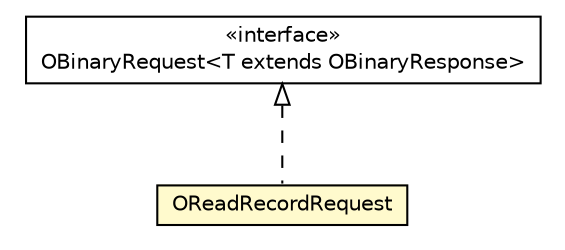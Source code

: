 #!/usr/local/bin/dot
#
# Class diagram 
# Generated by UMLGraph version R5_6-24-gf6e263 (http://www.umlgraph.org/)
#

digraph G {
	edge [fontname="Helvetica",fontsize=10,labelfontname="Helvetica",labelfontsize=10];
	node [fontname="Helvetica",fontsize=10,shape=plaintext];
	nodesep=0.25;
	ranksep=0.5;
	// com.orientechnologies.orient.client.remote.OBinaryRequest<T extends com.orientechnologies.orient.client.remote.OBinaryResponse>
	c5475239 [label=<<table title="com.orientechnologies.orient.client.remote.OBinaryRequest" border="0" cellborder="1" cellspacing="0" cellpadding="2" port="p" href="../OBinaryRequest.html">
		<tr><td><table border="0" cellspacing="0" cellpadding="1">
<tr><td align="center" balign="center"> &#171;interface&#187; </td></tr>
<tr><td align="center" balign="center"> OBinaryRequest&lt;T extends OBinaryResponse&gt; </td></tr>
		</table></td></tr>
		</table>>, URL="../OBinaryRequest.html", fontname="Helvetica", fontcolor="black", fontsize=10.0];
	// com.orientechnologies.orient.client.remote.message.OReadRecordRequest
	c5475361 [label=<<table title="com.orientechnologies.orient.client.remote.message.OReadRecordRequest" border="0" cellborder="1" cellspacing="0" cellpadding="2" port="p" bgcolor="lemonChiffon" href="./OReadRecordRequest.html">
		<tr><td><table border="0" cellspacing="0" cellpadding="1">
<tr><td align="center" balign="center"> OReadRecordRequest </td></tr>
		</table></td></tr>
		</table>>, URL="./OReadRecordRequest.html", fontname="Helvetica", fontcolor="black", fontsize=10.0];
	//com.orientechnologies.orient.client.remote.message.OReadRecordRequest implements com.orientechnologies.orient.client.remote.OBinaryRequest<T extends com.orientechnologies.orient.client.remote.OBinaryResponse>
	c5475239:p -> c5475361:p [dir=back,arrowtail=empty,style=dashed];
}

